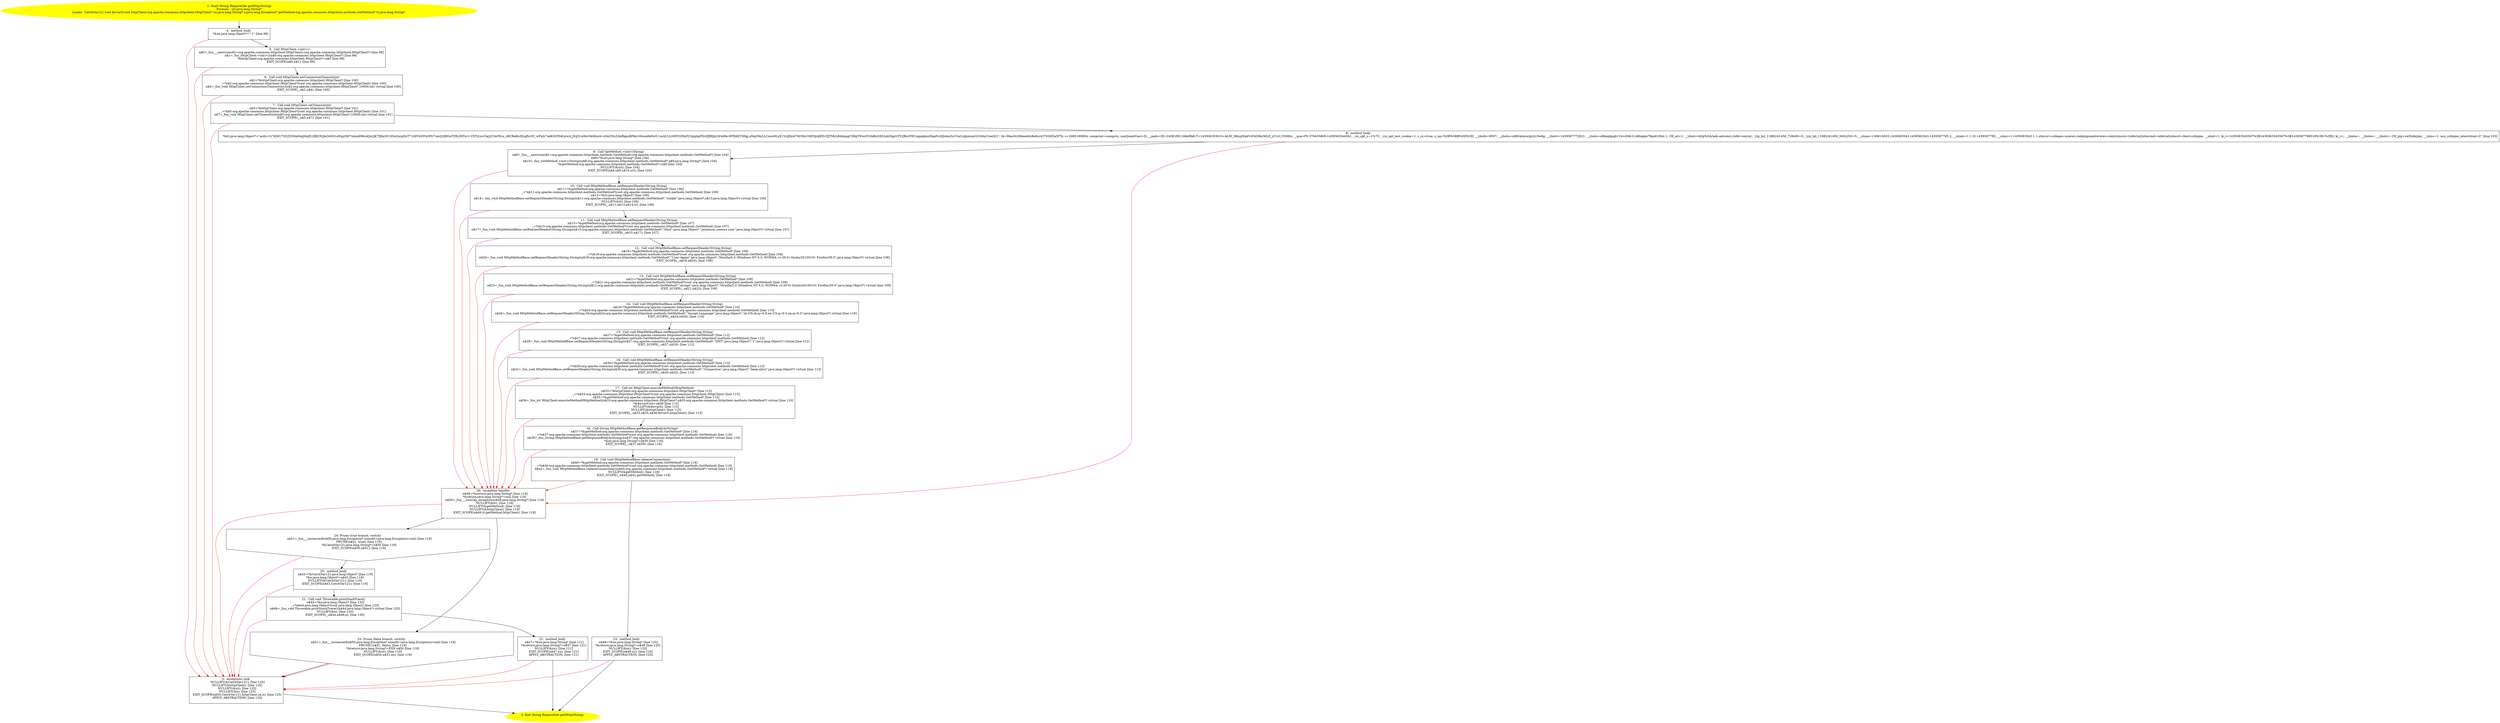 /* @generated */
digraph cfg {
"com.dulishuo.usnews.RequireGet.getHttp(java.lang.String):java.lang.String.fd33f641ab1efaea7bc80943104a6534_1" [label="1: Start String RequireGet.getHttp(String)\nFormals:  url:java.lang.String*\nLocals:  CatchVar121:void $irvar0:void httpClient:org.apache.commons.httpclient.HttpClient* xx:java.lang.String* e:java.lang.Exception* getMethod:org.apache.commons.httpclient.methods.GetMethod* tt:java.lang.String* \n  " color=yellow style=filled]
	

	 "com.dulishuo.usnews.RequireGet.getHttp(java.lang.String):java.lang.String.fd33f641ab1efaea7bc80943104a6534_1" -> "com.dulishuo.usnews.RequireGet.getHttp(java.lang.String):java.lang.String.fd33f641ab1efaea7bc80943104a6534_4" ;
"com.dulishuo.usnews.RequireGet.getHttp(java.lang.String):java.lang.String.fd33f641ab1efaea7bc80943104a6534_2" [label="2: Exit String RequireGet.getHttp(String) \n  " color=yellow style=filled]
	

"com.dulishuo.usnews.RequireGet.getHttp(java.lang.String):java.lang.String.fd33f641ab1efaea7bc80943104a6534_3" [label="3:  exceptions sink \n   NULLIFY(&CatchVar121); [line 125]\n  NULLIFY(&httpClient); [line 125]\n  NULLIFY(&xx); [line 125]\n  NULLIFY(&e); [line 125]\n  EXIT_SCOPE(n$50,CatchVar121,httpClient,xx,e); [line 125]\n  APPLY_ABSTRACTION; [line 125]\n " shape="box"]
	

	 "com.dulishuo.usnews.RequireGet.getHttp(java.lang.String):java.lang.String.fd33f641ab1efaea7bc80943104a6534_3" -> "com.dulishuo.usnews.RequireGet.getHttp(java.lang.String):java.lang.String.fd33f641ab1efaea7bc80943104a6534_2" ;
"com.dulishuo.usnews.RequireGet.getHttp(java.lang.String):java.lang.String.fd33f641ab1efaea7bc80943104a6534_4" [label="4:  method_body \n   *&xx:java.lang.Object*=\"-1\" [line 98]\n " shape="box"]
	

	 "com.dulishuo.usnews.RequireGet.getHttp(java.lang.String):java.lang.String.fd33f641ab1efaea7bc80943104a6534_4" -> "com.dulishuo.usnews.RequireGet.getHttp(java.lang.String):java.lang.String.fd33f641ab1efaea7bc80943104a6534_5" ;
	 "com.dulishuo.usnews.RequireGet.getHttp(java.lang.String):java.lang.String.fd33f641ab1efaea7bc80943104a6534_4" -> "com.dulishuo.usnews.RequireGet.getHttp(java.lang.String):java.lang.String.fd33f641ab1efaea7bc80943104a6534_3" [color="red" ];
"com.dulishuo.usnews.RequireGet.getHttp(java.lang.String):java.lang.String.fd33f641ab1efaea7bc80943104a6534_5" [label="5:  Call HttpClient.<init>() \n   n$0=_fun___new(sizeof(t=org.apache.commons.httpclient.HttpClient):org.apache.commons.httpclient.HttpClient*) [line 99]\n  n$1=_fun_HttpClient.<init>()(n$0:org.apache.commons.httpclient.HttpClient*) [line 99]\n  *&httpClient:org.apache.commons.httpclient.HttpClient*=n$0 [line 99]\n  EXIT_SCOPE(n$0,n$1); [line 99]\n " shape="box"]
	

	 "com.dulishuo.usnews.RequireGet.getHttp(java.lang.String):java.lang.String.fd33f641ab1efaea7bc80943104a6534_5" -> "com.dulishuo.usnews.RequireGet.getHttp(java.lang.String):java.lang.String.fd33f641ab1efaea7bc80943104a6534_6" ;
	 "com.dulishuo.usnews.RequireGet.getHttp(java.lang.String):java.lang.String.fd33f641ab1efaea7bc80943104a6534_5" -> "com.dulishuo.usnews.RequireGet.getHttp(java.lang.String):java.lang.String.fd33f641ab1efaea7bc80943104a6534_3" [color="red" ];
"com.dulishuo.usnews.RequireGet.getHttp(java.lang.String):java.lang.String.fd33f641ab1efaea7bc80943104a6534_6" [label="6:  Call void HttpClient.setConnectionTimeout(int) \n   n$2=*&httpClient:org.apache.commons.httpclient.HttpClient* [line 100]\n  _=*n$2:org.apache.commons.httpclient.HttpClient*(root org.apache.commons.httpclient.HttpClient) [line 100]\n  n$4=_fun_void HttpClient.setConnectionTimeout(int)(n$2:org.apache.commons.httpclient.HttpClient*,10000:int) virtual [line 100]\n  EXIT_SCOPE(_,n$2,n$4); [line 100]\n " shape="box"]
	

	 "com.dulishuo.usnews.RequireGet.getHttp(java.lang.String):java.lang.String.fd33f641ab1efaea7bc80943104a6534_6" -> "com.dulishuo.usnews.RequireGet.getHttp(java.lang.String):java.lang.String.fd33f641ab1efaea7bc80943104a6534_7" ;
	 "com.dulishuo.usnews.RequireGet.getHttp(java.lang.String):java.lang.String.fd33f641ab1efaea7bc80943104a6534_6" -> "com.dulishuo.usnews.RequireGet.getHttp(java.lang.String):java.lang.String.fd33f641ab1efaea7bc80943104a6534_3" [color="red" ];
"com.dulishuo.usnews.RequireGet.getHttp(java.lang.String):java.lang.String.fd33f641ab1efaea7bc80943104a6534_7" [label="7:  Call void HttpClient.setTimeout(int) \n   n$5=*&httpClient:org.apache.commons.httpclient.HttpClient* [line 101]\n  _=*n$5:org.apache.commons.httpclient.HttpClient*(root org.apache.commons.httpclient.HttpClient) [line 101]\n  n$7=_fun_void HttpClient.setTimeout(int)(n$5:org.apache.commons.httpclient.HttpClient*,10000:int) virtual [line 101]\n  EXIT_SCOPE(_,n$5,n$7); [line 101]\n " shape="box"]
	

	 "com.dulishuo.usnews.RequireGet.getHttp(java.lang.String):java.lang.String.fd33f641ab1efaea7bc80943104a6534_7" -> "com.dulishuo.usnews.RequireGet.getHttp(java.lang.String):java.lang.String.fd33f641ab1efaea7bc80943104a6534_8" ;
	 "com.dulishuo.usnews.RequireGet.getHttp(java.lang.String):java.lang.String.fd33f641ab1efaea7bc80943104a6534_7" -> "com.dulishuo.usnews.RequireGet.getHttp(java.lang.String):java.lang.String.fd33f641ab1efaea7bc80943104a6534_3" [color="red" ];
"com.dulishuo.usnews.RequireGet.getHttp(java.lang.String):java.lang.String.fd33f641ab1efaea7bc80943104a6534_8" [label="8:  method_body \n   *&tt:java.lang.Object*=\"auth=\\\\\\\"926U70ZZZ30m64qMaJX1IJKCfvJmO4S01aWgzXW7nhmK98cAQx2jK7JlfmNUOGxQscpDsT71h9Y4QVtytPtl7cmQOJ9GoTZ9LlNFxv1-CXTcLicvZaj2COeYEcs_cRCBa8n3ILqfhcXV_wFnly7akKSCFbKzyw4_jVq51wl6sO4tKxwb-rz0eZHuZAhRkguBPkb1t6uxa6kNu5-1mAULLSWFOZ8xFjVqiqhqFXv0JRRJxLW4d9e-0FPj6llT3Hgj.eNqrVkrLLCouic9LzE1VslJQck7MrMxU0lFQyklEEvXJTMxLB4lmpgC5RgYWxoYG5kBuSX52ah5IgaVZYrJBsrFBUmpqikmyRapFcrKJsbmZsUGaUaJpmnmSUi0AirUeeQ\\\\\\\"; tk=96ac0c30beed4c8e8cc437630f2a5f7b; c=2085190804; compstat=compstu; usnQuantCast=D; __gads=ID=24381f81148ef0b6:T=1439363530:S=ALNI_MbygNq4VzFdG9nrMLE_yO1d_V3M8A; __qca=P0-376455809-1439363544561; _vis_opt_s=1%7C; _vis_opt_test_cookie=1; s_cc=true; s_sq=%5B%5BB%5D%5D; __ybotb=9597; __ybotu=id8fvkxmwqln2c3w6g; __ybotv=1439367772921; __ybots=id8iepkpqb11hvo56k.0.id8iepko78go619lul.1; OX_sd=1; __ybotc=http%3A//ads-adswest.yldbt.com/m/; _trp_hit_11882/41456_728x90=5; _trp_hit_11882/41456_300x250=5; __utma=1.69014033.1439363543.1439363543.1439367785.2; __utmb=1.1.10.1439367785; __utmz=1.1439363543.1.1.utmcsr=colleges.usnews.rankingsandreviews.com|utmccn=(referral)|utmcmd=referral|utmcct=/best-colleges; __utmt=1; ki_t=1439363545567%3B1439363545567%3B1439367788518%3B1%3B2; ki_r=; __ybota=; __ybote=; __ybotz=; OX_plg=swf|shk|pm; __utmc=1; usn_colleges_interstitial=2\" [line 103]\n " shape="box"]
	

	 "com.dulishuo.usnews.RequireGet.getHttp(java.lang.String):java.lang.String.fd33f641ab1efaea7bc80943104a6534_8" -> "com.dulishuo.usnews.RequireGet.getHttp(java.lang.String):java.lang.String.fd33f641ab1efaea7bc80943104a6534_9" ;
	 "com.dulishuo.usnews.RequireGet.getHttp(java.lang.String):java.lang.String.fd33f641ab1efaea7bc80943104a6534_8" -> "com.dulishuo.usnews.RequireGet.getHttp(java.lang.String):java.lang.String.fd33f641ab1efaea7bc80943104a6534_26" [color="red" ];
"com.dulishuo.usnews.RequireGet.getHttp(java.lang.String):java.lang.String.fd33f641ab1efaea7bc80943104a6534_9" [label="9:  Call GetMethod.<init>(String) \n   n$8=_fun___new(sizeof(t=org.apache.commons.httpclient.methods.GetMethod):org.apache.commons.httpclient.methods.GetMethod*) [line 104]\n  n$9=*&url:java.lang.String* [line 104]\n  n$10=_fun_GetMethod.<init>(String)(n$8:org.apache.commons.httpclient.methods.GetMethod*,n$9:java.lang.String*) [line 104]\n  *&getMethod:org.apache.commons.httpclient.methods.GetMethod*=n$8 [line 104]\n  NULLIFY(&url); [line 104]\n  EXIT_SCOPE(n$8,n$9,n$10,url); [line 104]\n " shape="box"]
	

	 "com.dulishuo.usnews.RequireGet.getHttp(java.lang.String):java.lang.String.fd33f641ab1efaea7bc80943104a6534_9" -> "com.dulishuo.usnews.RequireGet.getHttp(java.lang.String):java.lang.String.fd33f641ab1efaea7bc80943104a6534_10" ;
	 "com.dulishuo.usnews.RequireGet.getHttp(java.lang.String):java.lang.String.fd33f641ab1efaea7bc80943104a6534_9" -> "com.dulishuo.usnews.RequireGet.getHttp(java.lang.String):java.lang.String.fd33f641ab1efaea7bc80943104a6534_26" [color="red" ];
"com.dulishuo.usnews.RequireGet.getHttp(java.lang.String):java.lang.String.fd33f641ab1efaea7bc80943104a6534_10" [label="10:  Call void HttpMethodBase.setRequestHeader(String,String) \n   n$11=*&getMethod:org.apache.commons.httpclient.methods.GetMethod* [line 106]\n  _=*n$11:org.apache.commons.httpclient.methods.GetMethod*(root org.apache.commons.httpclient.methods.GetMethod) [line 106]\n  n$13=*&tt:java.lang.Object* [line 106]\n  n$14=_fun_void HttpMethodBase.setRequestHeader(String,String)(n$11:org.apache.commons.httpclient.methods.GetMethod*,\"cookie\":java.lang.Object*,n$13:java.lang.Object*) virtual [line 106]\n  NULLIFY(&tt); [line 106]\n  EXIT_SCOPE(_,n$11,n$13,n$14,tt); [line 106]\n " shape="box"]
	

	 "com.dulishuo.usnews.RequireGet.getHttp(java.lang.String):java.lang.String.fd33f641ab1efaea7bc80943104a6534_10" -> "com.dulishuo.usnews.RequireGet.getHttp(java.lang.String):java.lang.String.fd33f641ab1efaea7bc80943104a6534_11" ;
	 "com.dulishuo.usnews.RequireGet.getHttp(java.lang.String):java.lang.String.fd33f641ab1efaea7bc80943104a6534_10" -> "com.dulishuo.usnews.RequireGet.getHttp(java.lang.String):java.lang.String.fd33f641ab1efaea7bc80943104a6534_26" [color="red" ];
"com.dulishuo.usnews.RequireGet.getHttp(java.lang.String):java.lang.String.fd33f641ab1efaea7bc80943104a6534_11" [label="11:  Call void HttpMethodBase.setRequestHeader(String,String) \n   n$15=*&getMethod:org.apache.commons.httpclient.methods.GetMethod* [line 107]\n  _=*n$15:org.apache.commons.httpclient.methods.GetMethod*(root org.apache.commons.httpclient.methods.GetMethod) [line 107]\n  n$17=_fun_void HttpMethodBase.setRequestHeader(String,String)(n$15:org.apache.commons.httpclient.methods.GetMethod*,\"Host\":java.lang.Object*,\"premium.usnews.com\":java.lang.Object*) virtual [line 107]\n  EXIT_SCOPE(_,n$15,n$17); [line 107]\n " shape="box"]
	

	 "com.dulishuo.usnews.RequireGet.getHttp(java.lang.String):java.lang.String.fd33f641ab1efaea7bc80943104a6534_11" -> "com.dulishuo.usnews.RequireGet.getHttp(java.lang.String):java.lang.String.fd33f641ab1efaea7bc80943104a6534_12" ;
	 "com.dulishuo.usnews.RequireGet.getHttp(java.lang.String):java.lang.String.fd33f641ab1efaea7bc80943104a6534_11" -> "com.dulishuo.usnews.RequireGet.getHttp(java.lang.String):java.lang.String.fd33f641ab1efaea7bc80943104a6534_26" [color="red" ];
"com.dulishuo.usnews.RequireGet.getHttp(java.lang.String):java.lang.String.fd33f641ab1efaea7bc80943104a6534_12" [label="12:  Call void HttpMethodBase.setRequestHeader(String,String) \n   n$18=*&getMethod:org.apache.commons.httpclient.methods.GetMethod* [line 108]\n  _=*n$18:org.apache.commons.httpclient.methods.GetMethod*(root org.apache.commons.httpclient.methods.GetMethod) [line 108]\n  n$20=_fun_void HttpMethodBase.setRequestHeader(String,String)(n$18:org.apache.commons.httpclient.methods.GetMethod*,\"User-Agent\":java.lang.Object*,\"Mozilla/5.0 (Windows NT 6.3; WOW64; rv:39.0) Gecko/20100101 Firefox/39.0\":java.lang.Object*) virtual [line 108]\n  EXIT_SCOPE(_,n$18,n$20); [line 108]\n " shape="box"]
	

	 "com.dulishuo.usnews.RequireGet.getHttp(java.lang.String):java.lang.String.fd33f641ab1efaea7bc80943104a6534_12" -> "com.dulishuo.usnews.RequireGet.getHttp(java.lang.String):java.lang.String.fd33f641ab1efaea7bc80943104a6534_13" ;
	 "com.dulishuo.usnews.RequireGet.getHttp(java.lang.String):java.lang.String.fd33f641ab1efaea7bc80943104a6534_12" -> "com.dulishuo.usnews.RequireGet.getHttp(java.lang.String):java.lang.String.fd33f641ab1efaea7bc80943104a6534_26" [color="red" ];
"com.dulishuo.usnews.RequireGet.getHttp(java.lang.String):java.lang.String.fd33f641ab1efaea7bc80943104a6534_13" [label="13:  Call void HttpMethodBase.setRequestHeader(String,String) \n   n$21=*&getMethod:org.apache.commons.httpclient.methods.GetMethod* [line 109]\n  _=*n$21:org.apache.commons.httpclient.methods.GetMethod*(root org.apache.commons.httpclient.methods.GetMethod) [line 109]\n  n$23=_fun_void HttpMethodBase.setRequestHeader(String,String)(n$21:org.apache.commons.httpclient.methods.GetMethod*,\"Accept\":java.lang.Object*,\"Mozilla/5.0 (Windows NT 6.3; WOW64; rv:39.0) Gecko/20100101 Firefox/39.0\":java.lang.Object*) virtual [line 109]\n  EXIT_SCOPE(_,n$21,n$23); [line 109]\n " shape="box"]
	

	 "com.dulishuo.usnews.RequireGet.getHttp(java.lang.String):java.lang.String.fd33f641ab1efaea7bc80943104a6534_13" -> "com.dulishuo.usnews.RequireGet.getHttp(java.lang.String):java.lang.String.fd33f641ab1efaea7bc80943104a6534_14" ;
	 "com.dulishuo.usnews.RequireGet.getHttp(java.lang.String):java.lang.String.fd33f641ab1efaea7bc80943104a6534_13" -> "com.dulishuo.usnews.RequireGet.getHttp(java.lang.String):java.lang.String.fd33f641ab1efaea7bc80943104a6534_26" [color="red" ];
"com.dulishuo.usnews.RequireGet.getHttp(java.lang.String):java.lang.String.fd33f641ab1efaea7bc80943104a6534_14" [label="14:  Call void HttpMethodBase.setRequestHeader(String,String) \n   n$24=*&getMethod:org.apache.commons.httpclient.methods.GetMethod* [line 110]\n  _=*n$24:org.apache.commons.httpclient.methods.GetMethod*(root org.apache.commons.httpclient.methods.GetMethod) [line 110]\n  n$26=_fun_void HttpMethodBase.setRequestHeader(String,String)(n$24:org.apache.commons.httpclient.methods.GetMethod*,\"Accept-Language\":java.lang.Object*,\"zh-CN,zh;q=0.8,en-US;q=0.5,en;q=0.3\":java.lang.Object*) virtual [line 110]\n  EXIT_SCOPE(_,n$24,n$26); [line 110]\n " shape="box"]
	

	 "com.dulishuo.usnews.RequireGet.getHttp(java.lang.String):java.lang.String.fd33f641ab1efaea7bc80943104a6534_14" -> "com.dulishuo.usnews.RequireGet.getHttp(java.lang.String):java.lang.String.fd33f641ab1efaea7bc80943104a6534_15" ;
	 "com.dulishuo.usnews.RequireGet.getHttp(java.lang.String):java.lang.String.fd33f641ab1efaea7bc80943104a6534_14" -> "com.dulishuo.usnews.RequireGet.getHttp(java.lang.String):java.lang.String.fd33f641ab1efaea7bc80943104a6534_26" [color="red" ];
"com.dulishuo.usnews.RequireGet.getHttp(java.lang.String):java.lang.String.fd33f641ab1efaea7bc80943104a6534_15" [label="15:  Call void HttpMethodBase.setRequestHeader(String,String) \n   n$27=*&getMethod:org.apache.commons.httpclient.methods.GetMethod* [line 112]\n  _=*n$27:org.apache.commons.httpclient.methods.GetMethod*(root org.apache.commons.httpclient.methods.GetMethod) [line 112]\n  n$29=_fun_void HttpMethodBase.setRequestHeader(String,String)(n$27:org.apache.commons.httpclient.methods.GetMethod*,\"DNT\":java.lang.Object*,\"1\":java.lang.Object*) virtual [line 112]\n  EXIT_SCOPE(_,n$27,n$29); [line 112]\n " shape="box"]
	

	 "com.dulishuo.usnews.RequireGet.getHttp(java.lang.String):java.lang.String.fd33f641ab1efaea7bc80943104a6534_15" -> "com.dulishuo.usnews.RequireGet.getHttp(java.lang.String):java.lang.String.fd33f641ab1efaea7bc80943104a6534_16" ;
	 "com.dulishuo.usnews.RequireGet.getHttp(java.lang.String):java.lang.String.fd33f641ab1efaea7bc80943104a6534_15" -> "com.dulishuo.usnews.RequireGet.getHttp(java.lang.String):java.lang.String.fd33f641ab1efaea7bc80943104a6534_26" [color="red" ];
"com.dulishuo.usnews.RequireGet.getHttp(java.lang.String):java.lang.String.fd33f641ab1efaea7bc80943104a6534_16" [label="16:  Call void HttpMethodBase.setRequestHeader(String,String) \n   n$30=*&getMethod:org.apache.commons.httpclient.methods.GetMethod* [line 113]\n  _=*n$30:org.apache.commons.httpclient.methods.GetMethod*(root org.apache.commons.httpclient.methods.GetMethod) [line 113]\n  n$32=_fun_void HttpMethodBase.setRequestHeader(String,String)(n$30:org.apache.commons.httpclient.methods.GetMethod*,\"Connection\":java.lang.Object*,\"keep-alive\":java.lang.Object*) virtual [line 113]\n  EXIT_SCOPE(_,n$30,n$32); [line 113]\n " shape="box"]
	

	 "com.dulishuo.usnews.RequireGet.getHttp(java.lang.String):java.lang.String.fd33f641ab1efaea7bc80943104a6534_16" -> "com.dulishuo.usnews.RequireGet.getHttp(java.lang.String):java.lang.String.fd33f641ab1efaea7bc80943104a6534_17" ;
	 "com.dulishuo.usnews.RequireGet.getHttp(java.lang.String):java.lang.String.fd33f641ab1efaea7bc80943104a6534_16" -> "com.dulishuo.usnews.RequireGet.getHttp(java.lang.String):java.lang.String.fd33f641ab1efaea7bc80943104a6534_26" [color="red" ];
"com.dulishuo.usnews.RequireGet.getHttp(java.lang.String):java.lang.String.fd33f641ab1efaea7bc80943104a6534_17" [label="17:  Call int HttpClient.executeMethod(HttpMethod) \n   n$33=*&httpClient:org.apache.commons.httpclient.HttpClient* [line 115]\n  _=*n$33:org.apache.commons.httpclient.HttpClient*(root org.apache.commons.httpclient.HttpClient) [line 115]\n  n$35=*&getMethod:org.apache.commons.httpclient.methods.GetMethod* [line 115]\n  n$36=_fun_int HttpClient.executeMethod(HttpMethod)(n$33:org.apache.commons.httpclient.HttpClient*,n$35:org.apache.commons.httpclient.methods.GetMethod*) virtual [line 115]\n  *&$irvar0:int=n$36 [line 115]\n  NULLIFY(&$irvar0); [line 115]\n  NULLIFY(&httpClient); [line 115]\n  EXIT_SCOPE(_,n$33,n$35,n$36,$irvar0,httpClient); [line 115]\n " shape="box"]
	

	 "com.dulishuo.usnews.RequireGet.getHttp(java.lang.String):java.lang.String.fd33f641ab1efaea7bc80943104a6534_17" -> "com.dulishuo.usnews.RequireGet.getHttp(java.lang.String):java.lang.String.fd33f641ab1efaea7bc80943104a6534_18" ;
	 "com.dulishuo.usnews.RequireGet.getHttp(java.lang.String):java.lang.String.fd33f641ab1efaea7bc80943104a6534_17" -> "com.dulishuo.usnews.RequireGet.getHttp(java.lang.String):java.lang.String.fd33f641ab1efaea7bc80943104a6534_26" [color="red" ];
"com.dulishuo.usnews.RequireGet.getHttp(java.lang.String):java.lang.String.fd33f641ab1efaea7bc80943104a6534_18" [label="18:  Call String HttpMethodBase.getResponseBodyAsString() \n   n$37=*&getMethod:org.apache.commons.httpclient.methods.GetMethod* [line 116]\n  _=*n$37:org.apache.commons.httpclient.methods.GetMethod*(root org.apache.commons.httpclient.methods.GetMethod) [line 116]\n  n$39=_fun_String HttpMethodBase.getResponseBodyAsString()(n$37:org.apache.commons.httpclient.methods.GetMethod*) virtual [line 116]\n  *&xx:java.lang.String*=n$39 [line 116]\n  EXIT_SCOPE(_,n$37,n$39); [line 116]\n " shape="box"]
	

	 "com.dulishuo.usnews.RequireGet.getHttp(java.lang.String):java.lang.String.fd33f641ab1efaea7bc80943104a6534_18" -> "com.dulishuo.usnews.RequireGet.getHttp(java.lang.String):java.lang.String.fd33f641ab1efaea7bc80943104a6534_19" ;
	 "com.dulishuo.usnews.RequireGet.getHttp(java.lang.String):java.lang.String.fd33f641ab1efaea7bc80943104a6534_18" -> "com.dulishuo.usnews.RequireGet.getHttp(java.lang.String):java.lang.String.fd33f641ab1efaea7bc80943104a6534_26" [color="red" ];
"com.dulishuo.usnews.RequireGet.getHttp(java.lang.String):java.lang.String.fd33f641ab1efaea7bc80943104a6534_19" [label="19:  Call void HttpMethodBase.releaseConnection() \n   n$40=*&getMethod:org.apache.commons.httpclient.methods.GetMethod* [line 118]\n  _=*n$40:org.apache.commons.httpclient.methods.GetMethod*(root org.apache.commons.httpclient.methods.GetMethod) [line 118]\n  n$42=_fun_void HttpMethodBase.releaseConnection()(n$40:org.apache.commons.httpclient.methods.GetMethod*) virtual [line 118]\n  NULLIFY(&getMethod); [line 118]\n  EXIT_SCOPE(_,n$40,n$42,getMethod); [line 118]\n " shape="box"]
	

	 "com.dulishuo.usnews.RequireGet.getHttp(java.lang.String):java.lang.String.fd33f641ab1efaea7bc80943104a6534_19" -> "com.dulishuo.usnews.RequireGet.getHttp(java.lang.String):java.lang.String.fd33f641ab1efaea7bc80943104a6534_23" ;
	 "com.dulishuo.usnews.RequireGet.getHttp(java.lang.String):java.lang.String.fd33f641ab1efaea7bc80943104a6534_19" -> "com.dulishuo.usnews.RequireGet.getHttp(java.lang.String):java.lang.String.fd33f641ab1efaea7bc80943104a6534_26" [color="red" ];
"com.dulishuo.usnews.RequireGet.getHttp(java.lang.String):java.lang.String.fd33f641ab1efaea7bc80943104a6534_20" [label="20:  method_body \n   n$43=*&CatchVar121:java.lang.Object* [line 119]\n  *&e:java.lang.Object*=n$43 [line 119]\n  NULLIFY(&CatchVar121); [line 119]\n  EXIT_SCOPE(n$43,CatchVar121); [line 119]\n " shape="box"]
	

	 "com.dulishuo.usnews.RequireGet.getHttp(java.lang.String):java.lang.String.fd33f641ab1efaea7bc80943104a6534_20" -> "com.dulishuo.usnews.RequireGet.getHttp(java.lang.String):java.lang.String.fd33f641ab1efaea7bc80943104a6534_21" ;
	 "com.dulishuo.usnews.RequireGet.getHttp(java.lang.String):java.lang.String.fd33f641ab1efaea7bc80943104a6534_20" -> "com.dulishuo.usnews.RequireGet.getHttp(java.lang.String):java.lang.String.fd33f641ab1efaea7bc80943104a6534_3" [color="red" ];
"com.dulishuo.usnews.RequireGet.getHttp(java.lang.String):java.lang.String.fd33f641ab1efaea7bc80943104a6534_21" [label="21:  Call void Throwable.printStackTrace() \n   n$44=*&e:java.lang.Object* [line 120]\n  _=*n$44:java.lang.Object*(root java.lang.Object) [line 120]\n  n$46=_fun_void Throwable.printStackTrace()(n$44:java.lang.Object*) virtual [line 120]\n  NULLIFY(&e); [line 120]\n  EXIT_SCOPE(_,n$44,n$46,e); [line 120]\n " shape="box"]
	

	 "com.dulishuo.usnews.RequireGet.getHttp(java.lang.String):java.lang.String.fd33f641ab1efaea7bc80943104a6534_21" -> "com.dulishuo.usnews.RequireGet.getHttp(java.lang.String):java.lang.String.fd33f641ab1efaea7bc80943104a6534_22" ;
	 "com.dulishuo.usnews.RequireGet.getHttp(java.lang.String):java.lang.String.fd33f641ab1efaea7bc80943104a6534_21" -> "com.dulishuo.usnews.RequireGet.getHttp(java.lang.String):java.lang.String.fd33f641ab1efaea7bc80943104a6534_3" [color="red" ];
"com.dulishuo.usnews.RequireGet.getHttp(java.lang.String):java.lang.String.fd33f641ab1efaea7bc80943104a6534_22" [label="22:  method_body \n   n$47=*&xx:java.lang.String* [line 121]\n  *&return:java.lang.String*=n$47 [line 121]\n  NULLIFY(&xx); [line 121]\n  EXIT_SCOPE(n$47,xx); [line 121]\n  APPLY_ABSTRACTION; [line 121]\n " shape="box"]
	

	 "com.dulishuo.usnews.RequireGet.getHttp(java.lang.String):java.lang.String.fd33f641ab1efaea7bc80943104a6534_22" -> "com.dulishuo.usnews.RequireGet.getHttp(java.lang.String):java.lang.String.fd33f641ab1efaea7bc80943104a6534_2" ;
	 "com.dulishuo.usnews.RequireGet.getHttp(java.lang.String):java.lang.String.fd33f641ab1efaea7bc80943104a6534_22" -> "com.dulishuo.usnews.RequireGet.getHttp(java.lang.String):java.lang.String.fd33f641ab1efaea7bc80943104a6534_3" [color="red" ];
"com.dulishuo.usnews.RequireGet.getHttp(java.lang.String):java.lang.String.fd33f641ab1efaea7bc80943104a6534_23" [label="23:  method_body \n   n$48=*&xx:java.lang.String* [line 125]\n  *&return:java.lang.String*=n$48 [line 125]\n  NULLIFY(&xx); [line 125]\n  EXIT_SCOPE(n$48,xx); [line 125]\n  APPLY_ABSTRACTION; [line 125]\n " shape="box"]
	

	 "com.dulishuo.usnews.RequireGet.getHttp(java.lang.String):java.lang.String.fd33f641ab1efaea7bc80943104a6534_23" -> "com.dulishuo.usnews.RequireGet.getHttp(java.lang.String):java.lang.String.fd33f641ab1efaea7bc80943104a6534_2" ;
	 "com.dulishuo.usnews.RequireGet.getHttp(java.lang.String):java.lang.String.fd33f641ab1efaea7bc80943104a6534_23" -> "com.dulishuo.usnews.RequireGet.getHttp(java.lang.String):java.lang.String.fd33f641ab1efaea7bc80943104a6534_3" [color="red" ];
"com.dulishuo.usnews.RequireGet.getHttp(java.lang.String):java.lang.String.fd33f641ab1efaea7bc80943104a6534_24" [label="24: Prune (true branch, switch) \n   n$51=_fun___instanceof(n$50:java.lang.Exception*,sizeof(t=java.lang.Exception):void) [line 119]\n  PRUNE(n$51, true); [line 119]\n  *&CatchVar121:java.lang.String*=n$50 [line 119]\n  EXIT_SCOPE(n$50,n$51); [line 119]\n " shape="invhouse"]
	

	 "com.dulishuo.usnews.RequireGet.getHttp(java.lang.String):java.lang.String.fd33f641ab1efaea7bc80943104a6534_24" -> "com.dulishuo.usnews.RequireGet.getHttp(java.lang.String):java.lang.String.fd33f641ab1efaea7bc80943104a6534_20" ;
	 "com.dulishuo.usnews.RequireGet.getHttp(java.lang.String):java.lang.String.fd33f641ab1efaea7bc80943104a6534_24" -> "com.dulishuo.usnews.RequireGet.getHttp(java.lang.String):java.lang.String.fd33f641ab1efaea7bc80943104a6534_3" [color="red" ];
"com.dulishuo.usnews.RequireGet.getHttp(java.lang.String):java.lang.String.fd33f641ab1efaea7bc80943104a6534_25" [label="25: Prune (false branch, switch) \n   n$51=_fun___instanceof(n$50:java.lang.Exception*,sizeof(t=java.lang.Exception):void) [line 119]\n  PRUNE(!n$51, false); [line 119]\n  *&return:java.lang.String*=EXN n$50 [line 119]\n  NULLIFY(&xx); [line 119]\n  EXIT_SCOPE(n$50,n$51,xx); [line 119]\n " shape="invhouse"]
	

	 "com.dulishuo.usnews.RequireGet.getHttp(java.lang.String):java.lang.String.fd33f641ab1efaea7bc80943104a6534_25" -> "com.dulishuo.usnews.RequireGet.getHttp(java.lang.String):java.lang.String.fd33f641ab1efaea7bc80943104a6534_3" ;
	 "com.dulishuo.usnews.RequireGet.getHttp(java.lang.String):java.lang.String.fd33f641ab1efaea7bc80943104a6534_25" -> "com.dulishuo.usnews.RequireGet.getHttp(java.lang.String):java.lang.String.fd33f641ab1efaea7bc80943104a6534_3" [color="red" ];
"com.dulishuo.usnews.RequireGet.getHttp(java.lang.String):java.lang.String.fd33f641ab1efaea7bc80943104a6534_26" [label="26:  exception handler \n   n$49=*&return:java.lang.String* [line 119]\n  *&return:java.lang.String*=null [line 119]\n  n$50=_fun___unwrap_exception(n$49:java.lang.String*) [line 119]\n  NULLIFY(&tt); [line 119]\n  NULLIFY(&getMethod); [line 119]\n  NULLIFY(&httpClient); [line 119]\n  EXIT_SCOPE(n$49,tt,getMethod,httpClient); [line 119]\n " shape="box"]
	

	 "com.dulishuo.usnews.RequireGet.getHttp(java.lang.String):java.lang.String.fd33f641ab1efaea7bc80943104a6534_26" -> "com.dulishuo.usnews.RequireGet.getHttp(java.lang.String):java.lang.String.fd33f641ab1efaea7bc80943104a6534_24" ;
	 "com.dulishuo.usnews.RequireGet.getHttp(java.lang.String):java.lang.String.fd33f641ab1efaea7bc80943104a6534_26" -> "com.dulishuo.usnews.RequireGet.getHttp(java.lang.String):java.lang.String.fd33f641ab1efaea7bc80943104a6534_25" ;
	 "com.dulishuo.usnews.RequireGet.getHttp(java.lang.String):java.lang.String.fd33f641ab1efaea7bc80943104a6534_26" -> "com.dulishuo.usnews.RequireGet.getHttp(java.lang.String):java.lang.String.fd33f641ab1efaea7bc80943104a6534_3" [color="red" ];
}
